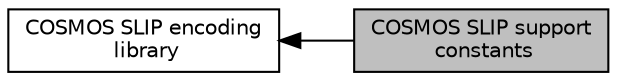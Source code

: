 digraph "COSMOS SLIP support constants"
{
  edge [fontname="Helvetica",fontsize="10",labelfontname="Helvetica",labelfontsize="10"];
  node [fontname="Helvetica",fontsize="10",shape=record];
  rankdir=LR;
  Node0 [label="COSMOS SLIP support\l constants",height=0.2,width=0.4,color="black", fillcolor="grey75", style="filled", fontcolor="black"];
  Node1 [label="COSMOS SLIP encoding\l library",height=0.2,width=0.4,color="black", fillcolor="white", style="filled",URL="$group__sliplib.html"];
  Node1->Node0 [shape=plaintext, dir="back", style="solid"];
}
